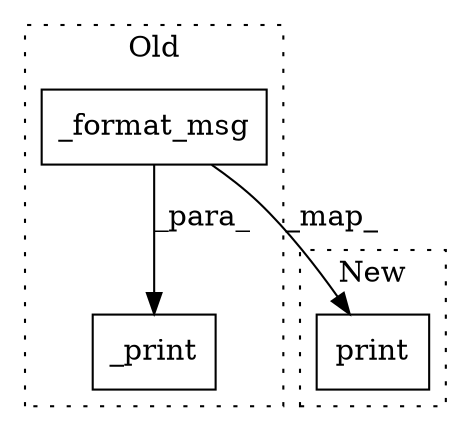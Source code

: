 digraph G {
subgraph cluster0 {
1 [label="_format_msg" a="32" s="4835,4878" l="12,1" shape="box"];
3 [label="_print" a="32" s="4828,4879" l="7,1" shape="box"];
label = "Old";
style="dotted";
}
subgraph cluster1 {
2 [label="print" a="32" s="4865,4902" l="6,1" shape="box"];
label = "New";
style="dotted";
}
1 -> 2 [label="_map_"];
1 -> 3 [label="_para_"];
}